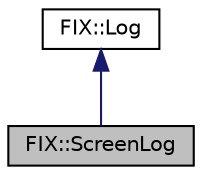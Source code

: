 digraph "FIX::ScreenLog"
{
  edge [fontname="Helvetica",fontsize="10",labelfontname="Helvetica",labelfontsize="10"];
  node [fontname="Helvetica",fontsize="10",shape=record];
  Node0 [label="FIX::ScreenLog",height=0.2,width=0.4,color="black", fillcolor="grey75", style="filled", fontcolor="black"];
  Node1 -> Node0 [dir="back",color="midnightblue",fontsize="10",style="solid",fontname="Helvetica"];
  Node1 [label="FIX::Log",height=0.2,width=0.4,color="black", fillcolor="white", style="filled",URL="$class_f_i_x_1_1_log.html",tooltip="This interface must be implemented to log messages and events. "];
}
